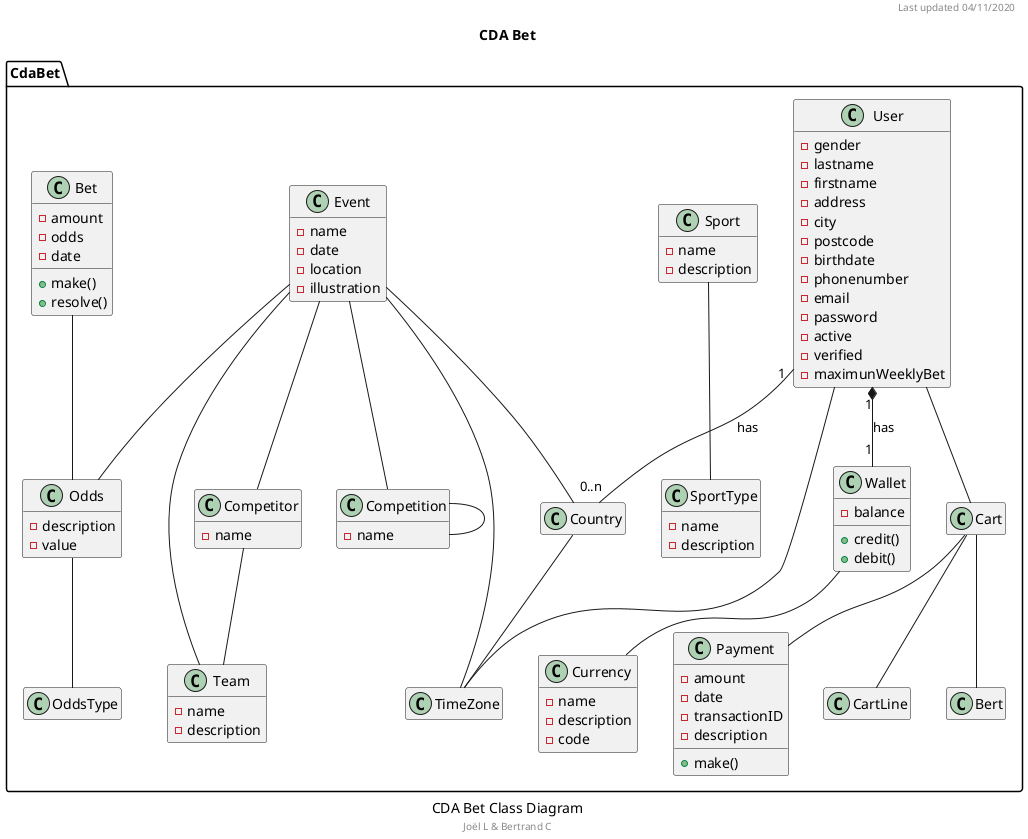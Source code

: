 @startuml "CDA Bet Class Diagram"
hide empty members
caption CDA Bet Class Diagram
footer Joël L & Bertrand C
header Last updated 04/11/2020
title CDA Bet

namespace CdaBet {
    ' Abstract class for people?
    class User {
        -gender
        -lastname
        -firstname
        -address
        -city
        -postcode
        -birthdate
        -phonenumber
        -email
        -password
        -active
        -verified
        -maximunWeeklyBet
    }

    class Country{
    }

    class TimeZone{
    }


    class Currency {
        -name
        -description
        -code
    }

    class Wallet {
        -balance
        +credit()
        +debit()
    }

    class Payment {
        -amount
        -date
        -transactionID
        -description
        +make()
    }

    class Sport {
        -name
        -description
    }

    class SportType {
        -name
        -description
    }

    class Competitor {
        -name
    }

    class Team {
        -name
        -description
    }

    class Event {
        -name
        -date
        -location
        -illustration
    }

    class Competition {
        -name
    }

    class Odds {
        -description
        -value
    }

    class OddsType {
    }

    class Bet {
        -amount
        -odds
        -date
        +make()
        +resolve()
    }

    class Cart {
    }

    class CartLine {
    }

    User "1" *-- "1" Wallet : has
    User "1" -- "0..n" Country : has
    User -- TimeZone
    Country -- TimeZone
    Wallet -- Currency
    Sport -- SportType
    Competitor -- Team
    Odds -- OddsType
    Bet -- Odds
    Event -- Competition
    Competition -- Competition
    Cart -- CartLine
    Cart -- Payment
    Event -- Odds
    Event -- Competitor
    Event -- Team
    Event -- Country
    Event -- TimeZone
    User -- Cart
    Cart -- Bert
}
@enduml

@startmindmap "CDA Bet Mind Map"
* CDA Bet
** Class
** Actions
*** Sign up
*** Sign in
*** Log out
*** Show user profile
*** Show bet history
*** Credit wallet
*** Debit wallet
*** Show transactions history
*** Show events by category
*** Show Bets
*** Make a bet
** Component
*** Symfony
*** PHPStan
@endmindmap